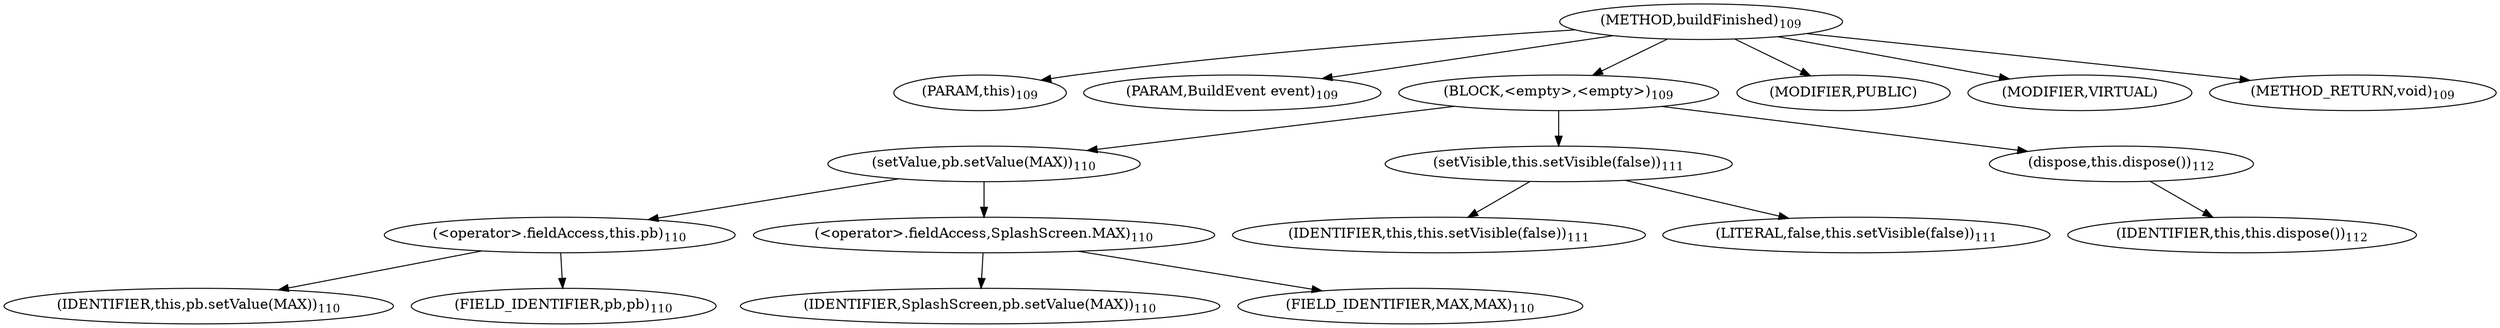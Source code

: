 digraph "buildFinished" {  
"858" [label = <(METHOD,buildFinished)<SUB>109</SUB>> ]
"21" [label = <(PARAM,this)<SUB>109</SUB>> ]
"859" [label = <(PARAM,BuildEvent event)<SUB>109</SUB>> ]
"860" [label = <(BLOCK,&lt;empty&gt;,&lt;empty&gt;)<SUB>109</SUB>> ]
"861" [label = <(setValue,pb.setValue(MAX))<SUB>110</SUB>> ]
"862" [label = <(&lt;operator&gt;.fieldAccess,this.pb)<SUB>110</SUB>> ]
"863" [label = <(IDENTIFIER,this,pb.setValue(MAX))<SUB>110</SUB>> ]
"864" [label = <(FIELD_IDENTIFIER,pb,pb)<SUB>110</SUB>> ]
"865" [label = <(&lt;operator&gt;.fieldAccess,SplashScreen.MAX)<SUB>110</SUB>> ]
"866" [label = <(IDENTIFIER,SplashScreen,pb.setValue(MAX))<SUB>110</SUB>> ]
"867" [label = <(FIELD_IDENTIFIER,MAX,MAX)<SUB>110</SUB>> ]
"868" [label = <(setVisible,this.setVisible(false))<SUB>111</SUB>> ]
"20" [label = <(IDENTIFIER,this,this.setVisible(false))<SUB>111</SUB>> ]
"869" [label = <(LITERAL,false,this.setVisible(false))<SUB>111</SUB>> ]
"870" [label = <(dispose,this.dispose())<SUB>112</SUB>> ]
"22" [label = <(IDENTIFIER,this,this.dispose())<SUB>112</SUB>> ]
"871" [label = <(MODIFIER,PUBLIC)> ]
"872" [label = <(MODIFIER,VIRTUAL)> ]
"873" [label = <(METHOD_RETURN,void)<SUB>109</SUB>> ]
  "858" -> "21" 
  "858" -> "859" 
  "858" -> "860" 
  "858" -> "871" 
  "858" -> "872" 
  "858" -> "873" 
  "860" -> "861" 
  "860" -> "868" 
  "860" -> "870" 
  "861" -> "862" 
  "861" -> "865" 
  "862" -> "863" 
  "862" -> "864" 
  "865" -> "866" 
  "865" -> "867" 
  "868" -> "20" 
  "868" -> "869" 
  "870" -> "22" 
}
